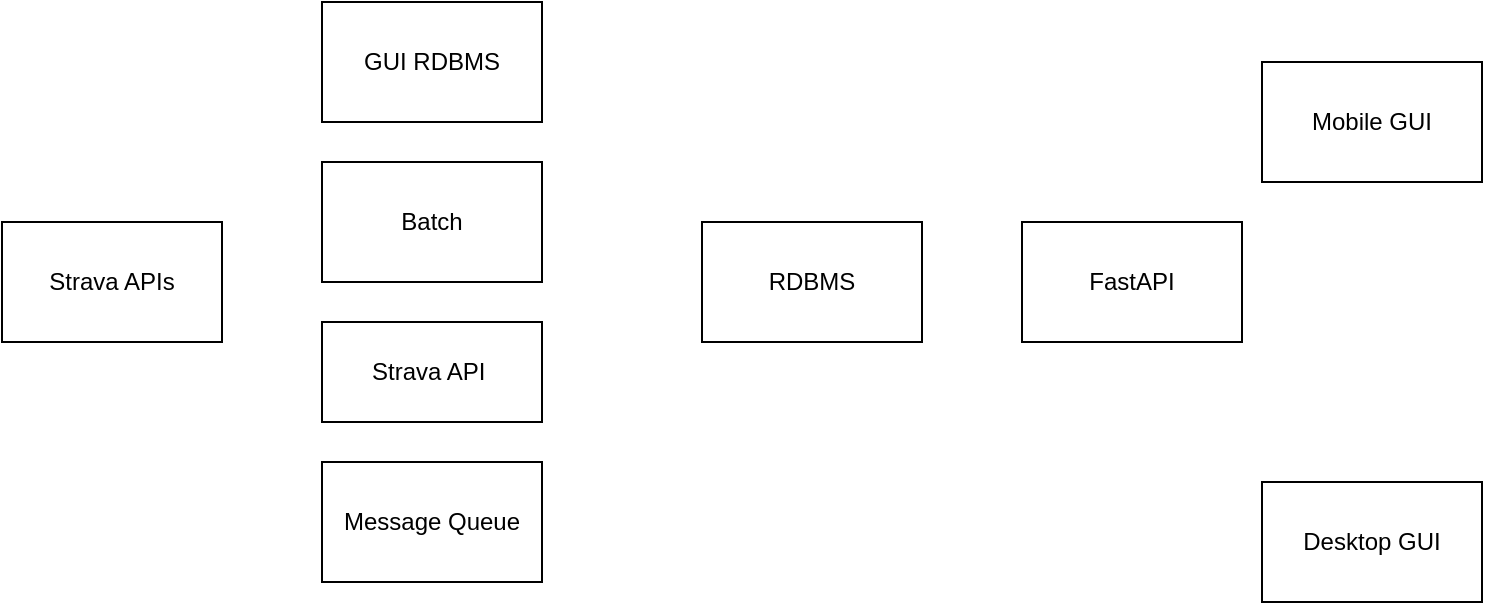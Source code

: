 <mxfile version="24.3.1" type="device" pages="3">
  <diagram id="NCPz26pTcdwmksfjbm1z" name="Application architecture">
    <mxGraphModel dx="2074" dy="1140" grid="1" gridSize="10" guides="1" tooltips="1" connect="1" arrows="1" fold="1" page="1" pageScale="1" pageWidth="827" pageHeight="1169" math="0" shadow="0">
      <root>
        <mxCell id="0" />
        <mxCell id="1" parent="0" />
        <mxCell id="RmffrdpQDNAFTX5bSkld-10" value="GUI RDBMS" style="rounded=0;whiteSpace=wrap;html=1;" parent="1" vertex="1">
          <mxGeometry x="200" y="100" width="110" height="60" as="geometry" />
        </mxCell>
        <mxCell id="RmffrdpQDNAFTX5bSkld-11" value="Strava API&amp;nbsp;" style="rounded=0;whiteSpace=wrap;html=1;" parent="1" vertex="1">
          <mxGeometry x="200" y="260" width="110" height="50" as="geometry" />
        </mxCell>
        <mxCell id="RmffrdpQDNAFTX5bSkld-13" value="Batch" style="rounded=0;whiteSpace=wrap;html=1;" parent="1" vertex="1">
          <mxGeometry x="200" y="180" width="110" height="60" as="geometry" />
        </mxCell>
        <mxCell id="RmffrdpQDNAFTX5bSkld-14" value="RDBMS" style="rounded=0;whiteSpace=wrap;html=1;" parent="1" vertex="1">
          <mxGeometry x="390" y="210" width="110" height="60" as="geometry" />
        </mxCell>
        <mxCell id="RmffrdpQDNAFTX5bSkld-15" value="Mobile GUI" style="rounded=0;whiteSpace=wrap;html=1;" parent="1" vertex="1">
          <mxGeometry x="670" y="130" width="110" height="60" as="geometry" />
        </mxCell>
        <mxCell id="RmffrdpQDNAFTX5bSkld-16" value="Desktop GUI" style="rounded=0;whiteSpace=wrap;html=1;" parent="1" vertex="1">
          <mxGeometry x="670" y="340" width="110" height="60" as="geometry" />
        </mxCell>
        <mxCell id="RmffrdpQDNAFTX5bSkld-19" value="Strava APIs" style="rounded=0;whiteSpace=wrap;html=1;" parent="1" vertex="1">
          <mxGeometry x="40" y="210" width="110" height="60" as="geometry" />
        </mxCell>
        <mxCell id="RmffrdpQDNAFTX5bSkld-21" value="Message Queue" style="rounded=0;whiteSpace=wrap;html=1;" parent="1" vertex="1">
          <mxGeometry x="200" y="330" width="110" height="60" as="geometry" />
        </mxCell>
        <mxCell id="RmffrdpQDNAFTX5bSkld-27" value="FastAPI" style="rounded=0;whiteSpace=wrap;html=1;" parent="1" vertex="1">
          <mxGeometry x="550" y="210" width="110" height="60" as="geometry" />
        </mxCell>
      </root>
    </mxGraphModel>
  </diagram>
  <diagram name="ER diagram" id="gaYTSJDpXmIPhpLEIALV">
    <mxGraphModel dx="2074" dy="1140" grid="1" gridSize="10" guides="1" tooltips="1" connect="1" arrows="1" fold="1" page="1" pageScale="1" pageWidth="827" pageHeight="1169" math="0" shadow="0">
      <root>
        <mxCell id="0" />
        <mxCell id="1" parent="0" />
        <mxCell id="OpilXaS1zRmoDV6CBxLi-1" value="A&lt;span style=&quot;background-color: initial;&quot;&gt;thletes&lt;/span&gt;" style="swimlane;childLayout=stackLayout;horizontal=1;startSize=50;horizontalStack=0;rounded=1;fontSize=14;fontStyle=0;strokeWidth=2;resizeParent=0;resizeLast=1;shadow=0;dashed=0;align=center;arcSize=0;whiteSpace=wrap;html=1;fillColor=#d5e8d4;strokeColor=#82b366;" parent="1" vertex="1">
          <mxGeometry x="40" y="30" width="90" height="150" as="geometry" />
        </mxCell>
        <mxCell id="OpilXaS1zRmoDV6CBxLi-2" value="&lt;div&gt;&lt;b&gt;Attributes:&lt;/b&gt;&lt;br&gt;&lt;/div&gt;&lt;div&gt;AthleteId (PK)&lt;br&gt;&lt;/div&gt;AthleteName&lt;div&gt;&lt;br&gt;&lt;/div&gt;&lt;div&gt;&lt;b&gt;Triggers:&lt;/b&gt;&lt;br&gt;&lt;/div&gt;&lt;div&gt;None&lt;/div&gt;" style="align=left;strokeColor=#82b366;fillColor=#d5e8d4;spacingLeft=4;fontSize=12;verticalAlign=top;resizable=0;rotatable=0;part=1;html=1;" parent="OpilXaS1zRmoDV6CBxLi-1" vertex="1">
          <mxGeometry y="50" width="90" height="100" as="geometry" />
        </mxCell>
        <mxCell id="OpilXaS1zRmoDV6CBxLi-4" value="ExtractedRides" style="swimlane;childLayout=stackLayout;horizontal=1;startSize=50;horizontalStack=0;rounded=1;fontSize=14;fontStyle=0;strokeWidth=2;resizeParent=0;resizeLast=1;shadow=0;dashed=0;align=center;arcSize=0;whiteSpace=wrap;html=1;fillColor=#fff2cc;strokeColor=#d6b656;" parent="1" vertex="1">
          <mxGeometry x="310" y="180" width="160" height="230" as="geometry" />
        </mxCell>
        <mxCell id="OpilXaS1zRmoDV6CBxLi-5" value="&lt;div&gt;&lt;b&gt;Attributes:&lt;/b&gt;&lt;br&gt;&lt;/div&gt;RideId (PK)&lt;div&gt;BikeId (FK)&lt;/div&gt;&lt;div&gt;&lt;span style=&quot;background-color: initial;&quot;&gt;RecordTime&lt;/span&gt;&lt;br&gt;&lt;/div&gt;&lt;div&gt;RideName&lt;/div&gt;&lt;div&gt;&lt;span style=&quot;background-color: initial;&quot;&gt;RideDistance&lt;/span&gt;&lt;br&gt;&lt;/div&gt;&lt;div&gt;RideMovingTime&lt;br&gt;&lt;br&gt;&lt;/div&gt;&lt;div&gt;&lt;div&gt;&lt;b&gt;Triggers:&lt;/b&gt;&lt;br&gt;&lt;/div&gt;&lt;div&gt;update_added_rides&lt;/div&gt;&lt;/div&gt;&lt;div&gt;update_components&lt;/div&gt;" style="align=left;strokeColor=#d6b656;fillColor=#fff2cc;spacingLeft=4;fontSize=12;verticalAlign=top;resizable=0;rotatable=0;part=1;html=1;" parent="OpilXaS1zRmoDV6CBxLi-4" vertex="1">
          <mxGeometry y="50" width="160" height="180" as="geometry" />
        </mxCell>
        <mxCell id="OpilXaS1zRmoDV6CBxLi-21" value="Bikes" style="swimlane;childLayout=stackLayout;horizontal=1;startSize=50;horizontalStack=0;rounded=1;fontSize=14;fontStyle=0;strokeWidth=2;resizeParent=0;resizeLast=1;shadow=0;dashed=0;align=center;arcSize=0;whiteSpace=wrap;html=1;fillColor=#d5e8d4;strokeColor=#82b366;" parent="1" vertex="1">
          <mxGeometry x="80" y="240" width="90" height="220" as="geometry" />
        </mxCell>
        <mxCell id="OpilXaS1zRmoDV6CBxLi-22" value="&lt;div&gt;&lt;b&gt;Attributes:&lt;/b&gt;&lt;br&gt;&lt;/div&gt;BikeId (PK)&lt;div&gt;AthleteId (FK)&lt;/div&gt;&lt;div&gt;&lt;span style=&quot;background-color: initial;&quot;&gt;BikeName&lt;/span&gt;&lt;br&gt;&lt;/div&gt;&lt;div&gt;BikeStatus&lt;br&gt;&lt;div&gt;TotalDistance&lt;/div&gt;&lt;div&gt;Notes&lt;/div&gt;&lt;/div&gt;&lt;div&gt;&lt;br&gt;&lt;/div&gt;&lt;div&gt;&lt;div&gt;&lt;b&gt;Triggers:&lt;/b&gt;&lt;br&gt;&lt;/div&gt;&lt;div&gt;None&lt;/div&gt;&lt;/div&gt;" style="align=left;strokeColor=#82b366;fillColor=#d5e8d4;spacingLeft=4;fontSize=12;verticalAlign=top;resizable=0;rotatable=0;part=1;html=1;" parent="OpilXaS1zRmoDV6CBxLi-21" vertex="1">
          <mxGeometry y="50" width="90" height="170" as="geometry" />
        </mxCell>
        <mxCell id="OpilXaS1zRmoDV6CBxLi-23" value="Components" style="swimlane;childLayout=stackLayout;horizontal=1;startSize=50;horizontalStack=0;rounded=1;fontSize=14;fontStyle=0;strokeWidth=2;resizeParent=0;resizeLast=1;shadow=0;dashed=0;align=center;arcSize=0;whiteSpace=wrap;html=1;fillColor=#d5e8d4;strokeColor=#82b366;" parent="1" vertex="1">
          <mxGeometry x="60" y="570" width="170" height="400" as="geometry" />
        </mxCell>
        <mxCell id="OpilXaS1zRmoDV6CBxLi-24" value="&lt;div&gt;&lt;span style=&quot;background-color: initial;&quot;&gt;&lt;b&gt;Attributes:&lt;/b&gt;&lt;/span&gt;&lt;/div&gt;&lt;div&gt;&lt;span style=&quot;background-color: initial;&quot;&gt;ComponentId (PK)&lt;/span&gt;&lt;br&gt;&lt;/div&gt;&lt;div&gt;BikeId (FK)&lt;/div&gt;ComponentName&lt;div&gt;ComponentType&lt;/div&gt;&lt;div&gt;ComponentDistance&lt;br&gt;&lt;/div&gt;&lt;div&gt;ComponentMovingTime&lt;br&gt;&lt;/div&gt;&lt;div&gt;InstallationStatus&lt;/div&gt;&lt;div&gt;ServiceInterval&lt;/div&gt;&lt;div&gt;ExpectedLifetime&lt;/div&gt;&lt;div&gt;ServiceStatus&lt;/div&gt;&lt;div&gt;ServiceNext&lt;/div&gt;&lt;div&gt;&lt;span style=&quot;background-color: initial;&quot;&gt;Updated&lt;/span&gt;&lt;span style=&quot;background-color: initial;&quot;&gt;Date&lt;/span&gt;&lt;br&gt;&lt;/div&gt;&lt;div&gt;UpdateReason&lt;/div&gt;&lt;div&gt;Cost&lt;/div&gt;&lt;div&gt;Notes&lt;/div&gt;&lt;div&gt;&lt;br&gt;&lt;/div&gt;&lt;div&gt;&lt;b&gt;Triggers:&lt;/b&gt;&lt;/div&gt;&lt;div&gt;add_distance_components&lt;/div&gt;&lt;div&gt;update_service_next&lt;/div&gt;&lt;div&gt;update_service_status&lt;/div&gt;&lt;div&gt;update_component_history&lt;/div&gt;&lt;div&gt;update_bike_status&lt;/div&gt;" style="align=left;strokeColor=#82b366;fillColor=#d5e8d4;spacingLeft=4;fontSize=12;verticalAlign=top;resizable=0;rotatable=0;part=1;html=1;" parent="OpilXaS1zRmoDV6CBxLi-23" vertex="1">
          <mxGeometry y="50" width="170" height="350" as="geometry" />
        </mxCell>
        <mxCell id="OpilXaS1zRmoDV6CBxLi-34" value="Services" style="swimlane;childLayout=stackLayout;horizontal=1;startSize=50;horizontalStack=0;rounded=1;fontSize=14;fontStyle=0;strokeWidth=2;resizeParent=0;resizeLast=1;shadow=0;dashed=0;align=center;arcSize=0;whiteSpace=wrap;html=1;fillColor=#d5e8d4;strokeColor=#82b366;" parent="1" vertex="1">
          <mxGeometry x="540" y="510" width="210" height="200" as="geometry" />
        </mxCell>
        <mxCell id="OpilXaS1zRmoDV6CBxLi-35" value="&lt;div&gt;&lt;b&gt;Attributes:&lt;/b&gt;&lt;br&gt;&lt;/div&gt;&lt;div&gt;ServiceId (PK)&lt;/div&gt;&lt;div&gt;ComponentId (FK)&lt;/div&gt;&lt;div&gt;ServiceName&lt;/div&gt;ServiceDate&lt;div&gt;Notes&lt;/div&gt;&lt;div&gt;&lt;br&gt;&lt;/div&gt;&lt;div&gt;&lt;div&gt;&lt;b&gt;Triggers:&lt;/b&gt;&lt;br&gt;&lt;/div&gt;&lt;div&gt;reset_service_next&lt;/div&gt;&lt;/div&gt;" style="align=left;strokeColor=#82b366;fillColor=#d5e8d4;spacingLeft=4;fontSize=12;verticalAlign=top;resizable=0;rotatable=0;part=1;html=1;" parent="OpilXaS1zRmoDV6CBxLi-34" vertex="1">
          <mxGeometry y="50" width="210" height="150" as="geometry" />
        </mxCell>
        <mxCell id="OpilXaS1zRmoDV6CBxLi-37" value="" style="fontSize=12;html=1;endArrow=ERoneToMany;rounded=0;exitX=0.5;exitY=1;exitDx=0;exitDy=0;edgeStyle=orthogonalEdgeStyle;entryX=0.75;entryY=0;entryDx=0;entryDy=0;" parent="1" source="OpilXaS1zRmoDV6CBxLi-5" target="OpilXaS1zRmoDV6CBxLi-23" edge="1">
          <mxGeometry width="100" height="100" relative="1" as="geometry">
            <mxPoint x="620" y="81" as="sourcePoint" />
            <mxPoint x="470" y="580" as="targetPoint" />
            <Array as="points">
              <mxPoint x="390" y="530" />
              <mxPoint x="188" y="530" />
            </Array>
          </mxGeometry>
        </mxCell>
        <mxCell id="OpilXaS1zRmoDV6CBxLi-40" value="Has" style="edgeLabel;html=1;align=center;verticalAlign=middle;resizable=0;points=[];" parent="OpilXaS1zRmoDV6CBxLi-37" vertex="1" connectable="0">
          <mxGeometry x="0.224" y="-2" relative="1" as="geometry">
            <mxPoint as="offset" />
          </mxGeometry>
        </mxCell>
        <mxCell id="OpilXaS1zRmoDV6CBxLi-38" value="" style="fontSize=12;html=1;endArrow=ERoneToMany;rounded=0;entryX=0.5;entryY=1;entryDx=0;entryDy=0;edgeStyle=orthogonalEdgeStyle;" parent="1" source="OpilXaS1zRmoDV6CBxLi-21" target="OpilXaS1zRmoDV6CBxLi-2" edge="1">
          <mxGeometry width="100" height="100" relative="1" as="geometry">
            <mxPoint x="320" y="85" as="sourcePoint" />
            <mxPoint x="190" y="80" as="targetPoint" />
          </mxGeometry>
        </mxCell>
        <mxCell id="OpilXaS1zRmoDV6CBxLi-39" value="Has" style="edgeLabel;html=1;align=center;verticalAlign=middle;resizable=0;points=[];" parent="OpilXaS1zRmoDV6CBxLi-38" vertex="1" connectable="0">
          <mxGeometry x="-0.199" y="-2" relative="1" as="geometry">
            <mxPoint as="offset" />
          </mxGeometry>
        </mxCell>
        <mxCell id="OpilXaS1zRmoDV6CBxLi-41" value="" style="fontSize=12;html=1;endArrow=ERoneToMany;rounded=0;entryX=0.5;entryY=1;entryDx=0;entryDy=0;exitX=0.5;exitY=0;exitDx=0;exitDy=0;" parent="1" source="OpilXaS1zRmoDV6CBxLi-23" target="OpilXaS1zRmoDV6CBxLi-22" edge="1">
          <mxGeometry width="100" height="100" relative="1" as="geometry">
            <mxPoint x="370" y="590" as="sourcePoint" />
            <mxPoint x="440" y="300" as="targetPoint" />
          </mxGeometry>
        </mxCell>
        <mxCell id="OpilXaS1zRmoDV6CBxLi-42" value="Has" style="edgeLabel;html=1;align=center;verticalAlign=middle;resizable=0;points=[];" parent="OpilXaS1zRmoDV6CBxLi-41" vertex="1" connectable="0">
          <mxGeometry x="-0.025" y="1" relative="1" as="geometry">
            <mxPoint as="offset" />
          </mxGeometry>
        </mxCell>
        <mxCell id="OpilXaS1zRmoDV6CBxLi-44" value="" style="fontSize=12;html=1;endArrow=ERoneToMany;rounded=0;exitX=0;exitY=0.5;exitDx=0;exitDy=0;entryX=1;entryY=0.5;entryDx=0;entryDy=0;" parent="1" source="OpilXaS1zRmoDV6CBxLi-35" target="OpilXaS1zRmoDV6CBxLi-24" edge="1">
          <mxGeometry width="100" height="100" relative="1" as="geometry">
            <mxPoint x="510" y="530" as="sourcePoint" />
            <mxPoint x="410" y="480" as="targetPoint" />
          </mxGeometry>
        </mxCell>
        <mxCell id="OpilXaS1zRmoDV6CBxLi-45" value="Has" style="edgeLabel;html=1;align=center;verticalAlign=middle;resizable=0;points=[];" parent="OpilXaS1zRmoDV6CBxLi-44" vertex="1" connectable="0">
          <mxGeometry x="-0.025" y="1" relative="1" as="geometry">
            <mxPoint as="offset" />
          </mxGeometry>
        </mxCell>
        <mxCell id="Ze08bTx3dgTv0OYDRQwi-9" value="" style="fontSize=12;html=1;endArrow=ERoneToMany;rounded=0;exitX=0;exitY=0.25;exitDx=0;exitDy=0;entryX=1;entryY=0.5;entryDx=0;entryDy=0;" parent="1" source="OpilXaS1zRmoDV6CBxLi-5" target="OpilXaS1zRmoDV6CBxLi-21" edge="1">
          <mxGeometry width="100" height="100" relative="1" as="geometry">
            <mxPoint x="280" y="620" as="sourcePoint" />
            <mxPoint x="350" y="435" as="targetPoint" />
          </mxGeometry>
        </mxCell>
        <mxCell id="Ze08bTx3dgTv0OYDRQwi-10" value="Has" style="edgeLabel;html=1;align=center;verticalAlign=middle;resizable=0;points=[];" parent="Ze08bTx3dgTv0OYDRQwi-9" vertex="1" connectable="0">
          <mxGeometry x="-0.025" y="1" relative="1" as="geometry">
            <mxPoint as="offset" />
          </mxGeometry>
        </mxCell>
        <mxCell id="FYLXDRk0VA_Kkk7GIYD0-3" value="AddedRides" style="swimlane;childLayout=stackLayout;horizontal=1;startSize=50;horizontalStack=0;rounded=1;fontSize=14;fontStyle=0;strokeWidth=2;resizeParent=0;resizeLast=1;shadow=0;dashed=0;align=center;arcSize=0;whiteSpace=wrap;html=1;fillColor=#fff2cc;strokeColor=#d6b656;" parent="1" vertex="1">
          <mxGeometry x="590" y="180" width="160" height="220" as="geometry" />
        </mxCell>
        <mxCell id="FYLXDRk0VA_Kkk7GIYD0-4" value="&lt;div&gt;&lt;b&gt;Attributes:&lt;/b&gt;&lt;br&gt;&lt;/div&gt;RideId (PK)&lt;div&gt;BikeId (FK)&lt;/div&gt;&lt;div&gt;&lt;span style=&quot;background-color: initial;&quot;&gt;RecordTime&lt;/span&gt;&lt;br&gt;&lt;/div&gt;&lt;div&gt;RideName&lt;/div&gt;&lt;div&gt;&lt;span style=&quot;background-color: initial;&quot;&gt;RideDistance&lt;/span&gt;&lt;br&gt;&lt;/div&gt;&lt;div&gt;RideMovingTime&lt;br&gt;&lt;br&gt;&lt;/div&gt;&lt;div&gt;&lt;div&gt;&lt;b&gt;Triggers:&lt;/b&gt;&lt;br&gt;&lt;/div&gt;&lt;div&gt;None&lt;/div&gt;&lt;/div&gt;" style="align=left;strokeColor=#d6b656;fillColor=#fff2cc;spacingLeft=4;fontSize=12;verticalAlign=top;resizable=0;rotatable=0;part=1;html=1;" parent="FYLXDRk0VA_Kkk7GIYD0-3" vertex="1">
          <mxGeometry y="50" width="160" height="170" as="geometry" />
        </mxCell>
        <mxCell id="FYLXDRk0VA_Kkk7GIYD0-5" value="InstallationStatuses" style="swimlane;childLayout=stackLayout;horizontal=1;startSize=50;horizontalStack=0;rounded=1;fontSize=14;fontStyle=0;strokeWidth=2;resizeParent=0;resizeLast=1;shadow=0;dashed=0;align=center;arcSize=0;whiteSpace=wrap;html=1;fillColor=#d5e8d4;strokeColor=#82b366;" parent="1" vertex="1">
          <mxGeometry x="610" y="910" width="150" height="150" as="geometry" />
        </mxCell>
        <mxCell id="FYLXDRk0VA_Kkk7GIYD0-6" value="&lt;div&gt;&lt;b&gt;Attributes:&lt;/b&gt;&lt;br&gt;&lt;/div&gt;&lt;div&gt;Statustype (PK)&lt;/div&gt;&lt;div&gt;&lt;br&gt;&lt;/div&gt;&lt;div&gt;&lt;div&gt;&lt;b&gt;Triggers:&lt;/b&gt;&lt;br&gt;&lt;/div&gt;&lt;div&gt;None&lt;/div&gt;&lt;/div&gt;" style="align=left;strokeColor=#82b366;fillColor=#d5e8d4;spacingLeft=4;fontSize=12;verticalAlign=top;resizable=0;rotatable=0;part=1;html=1;" parent="FYLXDRk0VA_Kkk7GIYD0-5" vertex="1">
          <mxGeometry y="50" width="150" height="100" as="geometry" />
        </mxCell>
        <mxCell id="FYLXDRk0VA_Kkk7GIYD0-7" value="ComponentTypes" style="swimlane;childLayout=stackLayout;horizontal=1;startSize=50;horizontalStack=0;rounded=1;fontSize=14;fontStyle=0;strokeWidth=2;resizeParent=0;resizeLast=1;shadow=0;dashed=0;align=center;arcSize=0;whiteSpace=wrap;html=1;fillColor=#d5e8d4;strokeColor=#82b366;" parent="1" vertex="1">
          <mxGeometry x="580" y="730" width="150" height="160" as="geometry" />
        </mxCell>
        <mxCell id="FYLXDRk0VA_Kkk7GIYD0-8" value="&lt;div&gt;&lt;b&gt;Attributes:&lt;/b&gt;&lt;br&gt;&lt;/div&gt;&lt;div&gt;ComponentType (PK)&lt;/div&gt;&lt;div&gt;ServiceInterval&lt;/div&gt;&lt;div&gt;ExpectedLifetime&lt;/div&gt;&lt;div&gt;&lt;br&gt;&lt;/div&gt;&lt;div&gt;&lt;div&gt;&lt;b&gt;Triggers:&lt;/b&gt;&lt;br&gt;&lt;/div&gt;&lt;div&gt;None&lt;/div&gt;&lt;/div&gt;" style="align=left;strokeColor=#82b366;fillColor=#d5e8d4;spacingLeft=4;fontSize=12;verticalAlign=top;resizable=0;rotatable=0;part=1;html=1;" parent="FYLXDRk0VA_Kkk7GIYD0-7" vertex="1">
          <mxGeometry y="50" width="150" height="110" as="geometry" />
        </mxCell>
        <mxCell id="FYLXDRk0VA_Kkk7GIYD0-12" value="" style="fontSize=12;html=1;endArrow=ERoneToMany;rounded=0;entryX=0;entryY=0.5;entryDx=0;entryDy=0;exitX=1.014;exitY=0.344;exitDx=0;exitDy=0;exitPerimeter=0;" parent="1" source="OpilXaS1zRmoDV6CBxLi-5" target="FYLXDRk0VA_Kkk7GIYD0-3" edge="1">
          <mxGeometry width="100" height="100" relative="1" as="geometry">
            <mxPoint x="550" y="430" as="sourcePoint" />
            <mxPoint x="530" y="320" as="targetPoint" />
          </mxGeometry>
        </mxCell>
        <mxCell id="FYLXDRk0VA_Kkk7GIYD0-13" value="Has" style="edgeLabel;html=1;align=center;verticalAlign=middle;resizable=0;points=[];" parent="FYLXDRk0VA_Kkk7GIYD0-12" vertex="1" connectable="0">
          <mxGeometry x="-0.025" y="1" relative="1" as="geometry">
            <mxPoint as="offset" />
          </mxGeometry>
        </mxCell>
        <mxCell id="FYLXDRk0VA_Kkk7GIYD0-14" value="" style="fontSize=12;html=1;endArrow=ERoneToMany;rounded=0;exitX=-0.008;exitY=0.357;exitDx=0;exitDy=0;entryX=1;entryY=0.75;entryDx=0;entryDy=0;exitPerimeter=0;" parent="1" source="FYLXDRk0VA_Kkk7GIYD0-7" target="OpilXaS1zRmoDV6CBxLi-24" edge="1">
          <mxGeometry width="100" height="100" relative="1" as="geometry">
            <mxPoint x="440" y="655" as="sourcePoint" />
            <mxPoint x="240" y="805" as="targetPoint" />
          </mxGeometry>
        </mxCell>
        <mxCell id="FYLXDRk0VA_Kkk7GIYD0-15" value="Has" style="edgeLabel;html=1;align=center;verticalAlign=middle;resizable=0;points=[];" parent="FYLXDRk0VA_Kkk7GIYD0-14" vertex="1" connectable="0">
          <mxGeometry x="-0.025" y="1" relative="1" as="geometry">
            <mxPoint as="offset" />
          </mxGeometry>
        </mxCell>
        <mxCell id="FYLXDRk0VA_Kkk7GIYD0-18" value="" style="fontSize=12;html=1;endArrow=ERoneToMany;rounded=0;exitX=0;exitY=0.25;exitDx=0;exitDy=0;entryX=0.992;entryY=0.858;entryDx=0;entryDy=0;entryPerimeter=0;" parent="1" source="FYLXDRk0VA_Kkk7GIYD0-6" target="OpilXaS1zRmoDV6CBxLi-24" edge="1">
          <mxGeometry width="100" height="100" relative="1" as="geometry">
            <mxPoint x="348" y="850" as="sourcePoint" />
            <mxPoint x="240" y="893" as="targetPoint" />
          </mxGeometry>
        </mxCell>
        <mxCell id="FYLXDRk0VA_Kkk7GIYD0-19" value="Has" style="edgeLabel;html=1;align=center;verticalAlign=middle;resizable=0;points=[];" parent="FYLXDRk0VA_Kkk7GIYD0-18" vertex="1" connectable="0">
          <mxGeometry x="-0.025" y="1" relative="1" as="geometry">
            <mxPoint as="offset" />
          </mxGeometry>
        </mxCell>
        <mxCell id="GRxZacEyFEDHDltRchM_-1" value="ComponentHistory" style="swimlane;childLayout=stackLayout;horizontal=1;startSize=50;horizontalStack=0;rounded=1;fontSize=14;fontStyle=0;strokeWidth=2;resizeParent=0;resizeLast=1;shadow=0;dashed=0;align=center;arcSize=0;whiteSpace=wrap;html=1;fillColor=#d5e8d4;strokeColor=#82b366;" parent="1" vertex="1">
          <mxGeometry x="290" y="980" width="150" height="160" as="geometry" />
        </mxCell>
        <mxCell id="GRxZacEyFEDHDltRchM_-2" value="&lt;div&gt;&lt;b&gt;Attributes:&lt;/b&gt;&lt;br&gt;&lt;/div&gt;&lt;div&gt;ComponentId (PK)&lt;/div&gt;&lt;div&gt;UpdatedDate&lt;/div&gt;&lt;div&gt;UpdateReason&lt;/div&gt;&lt;div&gt;&lt;br&gt;&lt;/div&gt;&lt;div&gt;&lt;div&gt;&lt;b&gt;Triggers:&lt;/b&gt;&lt;br&gt;&lt;/div&gt;&lt;div&gt;None&lt;/div&gt;&lt;/div&gt;" style="align=left;strokeColor=#82b366;fillColor=#d5e8d4;spacingLeft=4;fontSize=12;verticalAlign=top;resizable=0;rotatable=0;part=1;html=1;" parent="GRxZacEyFEDHDltRchM_-1" vertex="1">
          <mxGeometry y="50" width="150" height="110" as="geometry" />
        </mxCell>
      </root>
    </mxGraphModel>
  </diagram>
  <diagram id="YGc9dI-DZqv5oqem6ccq" name="Triggers">
    <mxGraphModel dx="1434" dy="831" grid="1" gridSize="10" guides="1" tooltips="1" connect="1" arrows="1" fold="1" page="1" pageScale="1" pageWidth="827" pageHeight="1169" math="0" shadow="0">
      <root>
        <mxCell id="0" />
        <mxCell id="1" parent="0" />
      </root>
    </mxGraphModel>
  </diagram>
</mxfile>
